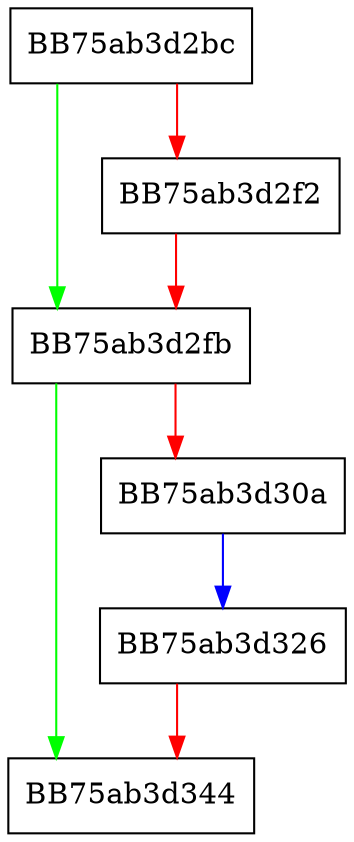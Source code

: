 digraph add_vpath {
  node [shape="box"];
  graph [splines=ortho];
  BB75ab3d2bc -> BB75ab3d2fb [color="green"];
  BB75ab3d2bc -> BB75ab3d2f2 [color="red"];
  BB75ab3d2f2 -> BB75ab3d2fb [color="red"];
  BB75ab3d2fb -> BB75ab3d344 [color="green"];
  BB75ab3d2fb -> BB75ab3d30a [color="red"];
  BB75ab3d30a -> BB75ab3d326 [color="blue"];
  BB75ab3d326 -> BB75ab3d344 [color="red"];
}